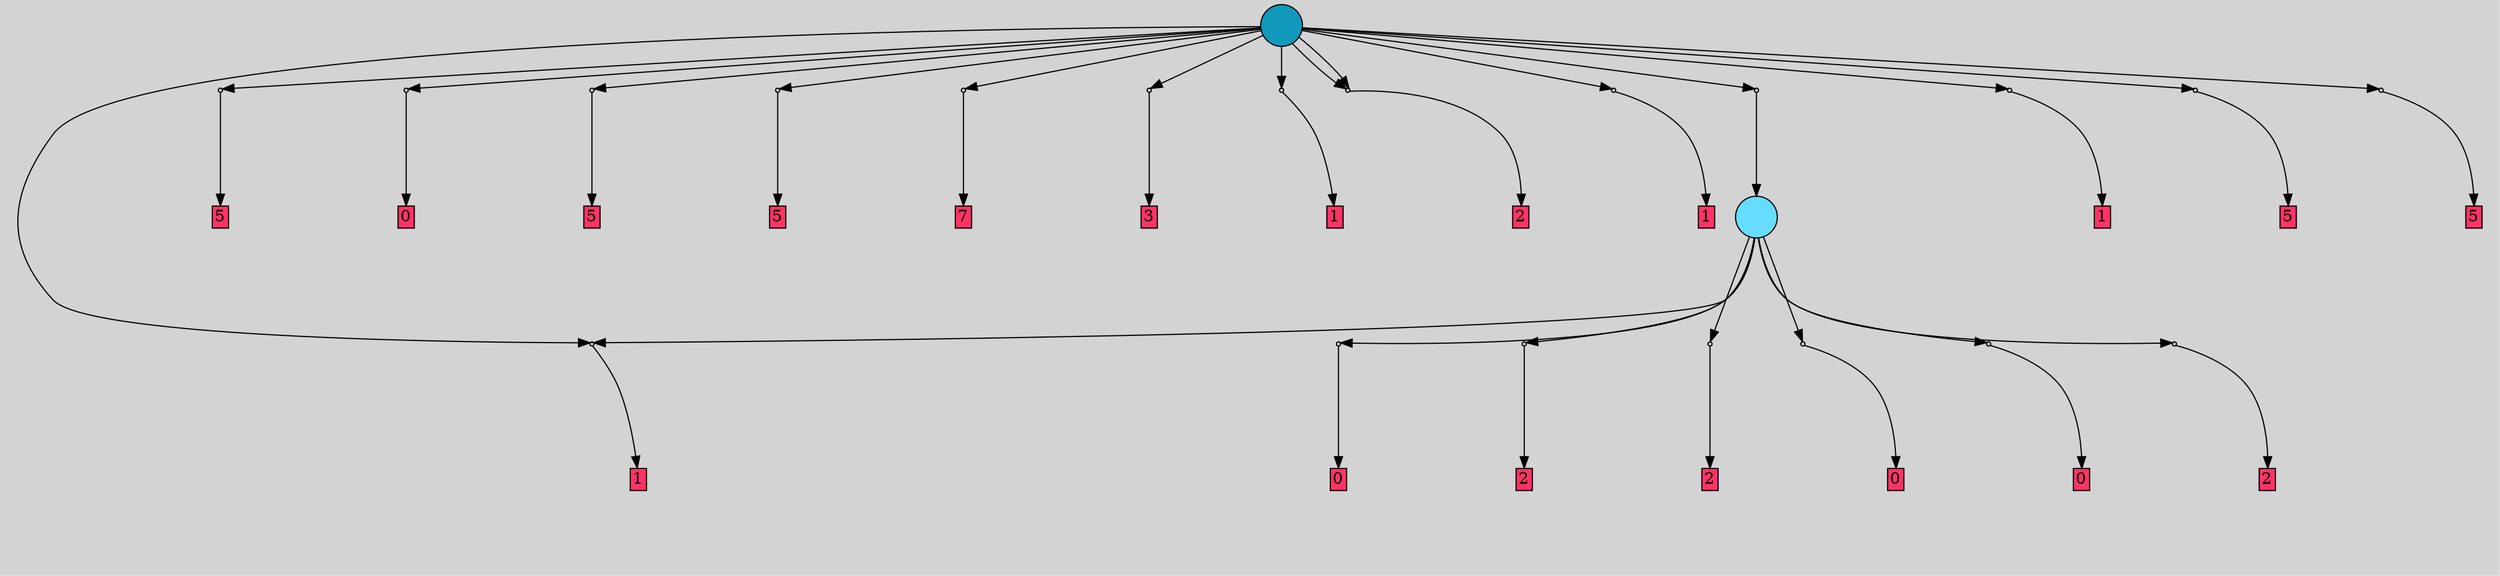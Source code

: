 // File exported with GEGELATI v1.3.1
// On the 2024-07-07 18:25:41
// With the MARL::MarlTPGGraphDotExporter
digraph{
	graph[pad = "0.212, 0.055" bgcolor = lightgray]
	node[shape=circle style = filled label = ""]
		T28 [fillcolor="#66ddff"]
		T122 [fillcolor="#1199bb"]
		P2911 [fillcolor="#cccccc" shape=point] //
		I2911 [shape=box style=invis label="2|3&1|0#0|6&#92;n3|6&2|6#0|0&#92;n6|4&4|6#3|7&#92;n7|5&4|2#0|6&#92;n1|1&3|4#0|1&#92;n2|6&1|3#0|4&#92;n6|3&3|6#3|3&#92;n4|1&0|3#0|5&#92;n1|0&2|5#0|5&#92;n"]
		P2911 -> I2911[style=invis]
		A2489 [fillcolor="#ff3366" shape=box margin=0.03 width=0 height=0 label="0"]
		T28 -> P2911 -> A2489
		P2912 [fillcolor="#cccccc" shape=point] //
		I2912 [shape=box style=invis label="6|2&1|0#2|1&#92;n7|1&2|0#0|5&#92;n3|0&3|1#2|7&#92;n8|0&2|4#0|3&#92;n5|6&0|0#3|5&#92;n6|4&4|4#3|3&#92;n3|0&1|3#0|6&#92;n3|6&4|4#2|1&#92;n7|2&3|7#4|0&#92;n"]
		P2912 -> I2912[style=invis]
		A2490 [fillcolor="#ff3366" shape=box margin=0.03 width=0 height=0 label="1"]
		T28 -> P2912 -> A2490
		P2913 [fillcolor="#cccccc" shape=point] //
		I2913 [shape=box style=invis label="2|7&2|4#0|1&#92;n7|0&2|7#0|0&#92;n1|7&3|0#3|4&#92;n0|7&1|5#2|4&#92;n1|4&2|2#2|2&#92;n7|4&2|1#4|3&#92;n"]
		P2913 -> I2913[style=invis]
		A2491 [fillcolor="#ff3366" shape=box margin=0.03 width=0 height=0 label="2"]
		T28 -> P2913 -> A2491
		P2914 [fillcolor="#cccccc" shape=point] //
		I2914 [shape=box style=invis label="7|0&2|7#0|0&#92;n1|7&3|0#3|4&#92;n2|7&2|4#0|1&#92;n1|4&2|1#2|2&#92;n7|4&2|1#4|3&#92;n"]
		P2914 -> I2914[style=invis]
		A2492 [fillcolor="#ff3366" shape=box margin=0.03 width=0 height=0 label="2"]
		T28 -> P2914 -> A2492
		P2915 [fillcolor="#cccccc" shape=point] //
		I2915 [shape=box style=invis label="2|3&1|0#0|6&#92;n1|1&3|4#0|1&#92;n6|4&4|6#3|7&#92;n4|1&0|3#0|5&#92;n3|6&2|6#0|0&#92;n2|6&1|3#0|4&#92;n6|3&3|6#3|3&#92;n0|5&4|2#0|6&#92;n1|0&2|5#0|1&#92;n3|3&4|7#2|2&#92;n"]
		P2915 -> I2915[style=invis]
		A2493 [fillcolor="#ff3366" shape=box margin=0.03 width=0 height=0 label="0"]
		T28 -> P2915 -> A2493
		P2916 [fillcolor="#cccccc" shape=point] //
		I2916 [shape=box style=invis label="1|1&3|4#0|1&#92;n3|3&1|0#0|6&#92;n6|4&4|6#3|7&#92;n7|5&4|2#0|6&#92;n3|6&2|6#0|0&#92;n2|6&1|3#0|4&#92;n6|3&3|6#3|3&#92;n4|1&0|3#0|5&#92;n1|0&2|5#0|1&#92;n"]
		P2916 -> I2916[style=invis]
		A2494 [fillcolor="#ff3366" shape=box margin=0.03 width=0 height=0 label="0"]
		T28 -> P2916 -> A2494
		P2917 [fillcolor="#cccccc" shape=point] //
		I2917 [shape=box style=invis label="4|4&1|2#2|7&#92;n2|4&4|2#2|0&#92;n4|7&2|5#1|6&#92;n1|5&4|5#3|0&#92;n4|7&0|3#4|0&#92;n3|1&2|2#1|0&#92;n"]
		P2917 -> I2917[style=invis]
		A2495 [fillcolor="#ff3366" shape=box margin=0.03 width=0 height=0 label="2"]
		T28 -> P2917 -> A2495
		P2918 [fillcolor="#cccccc" shape=point] //
		I2918 [shape=box style=invis label="8|2&4|0#1|4&#92;n1|0&3|0#2|4&#92;n3|3&3|6#3|7&#92;n"]
		P2918 -> I2918[style=invis]
		A2496 [fillcolor="#ff3366" shape=box margin=0.03 width=0 height=0 label="5"]
		T122 -> P2918 -> A2496
		P2919 [fillcolor="#cccccc" shape=point] //
		I2919 [shape=box style=invis label="4|1&0|3#0|5&#92;n1|1&3|4#0|1&#92;n6|3&4|6#3|3&#92;n6|4&4|6#3|7&#92;n7|1&4|2#0|6&#92;n3|3&1|0#0|6&#92;n4|3&4|7#0|1&#92;n1|0&2|5#0|1&#92;n"]
		P2919 -> I2919[style=invis]
		A2497 [fillcolor="#ff3366" shape=box margin=0.03 width=0 height=0 label="0"]
		T122 -> P2919 -> A2497
		P2920 [fillcolor="#cccccc" shape=point] //
		I2920 [shape=box style=invis label="1|3&1|3#1|0&#92;n8|2&0|1#4|6&#92;n6|0&3|7#4|4&#92;n4|5&3|7#3|4&#92;n3|1&2|2#0|5&#92;n"]
		P2920 -> I2920[style=invis]
		A2498 [fillcolor="#ff3366" shape=box margin=0.03 width=0 height=0 label="5"]
		T122 -> P2920 -> A2498
		P2921 [fillcolor="#cccccc" shape=point] //
		I2921 [shape=box style=invis label="8|2&4|1#4|3&#92;n4|2&3|4#2|5&#92;n1|0&2|1#2|0&#92;n"]
		P2921 -> I2921[style=invis]
		A2499 [fillcolor="#ff3366" shape=box margin=0.03 width=0 height=0 label="5"]
		T122 -> P2921 -> A2499
		P2922 [fillcolor="#cccccc" shape=point] //
		I2922 [shape=box style=invis label="1|1&1|1#2|4&#92;n1|3&4|3#2|5&#92;n2|4&1|4#2|5&#92;n1|1&3|1#0|0&#92;n2|0&3|3#3|4&#92;n6|0&0|2#1|4&#92;n6|1&0|7#4|3&#92;n2|2&0|5#1|3&#92;n5|4&0|7#3|0&#92;n"]
		P2922 -> I2922[style=invis]
		A2500 [fillcolor="#ff3366" shape=box margin=0.03 width=0 height=0 label="7"]
		T122 -> P2922 -> A2500
		P2923 [fillcolor="#cccccc" shape=point] //
		I2923 [shape=box style=invis label="2|3&1|0#1|4&#92;n0|2&0|6#2|2&#92;n2|0&2|2#4|3&#92;n0|2&2|1#0|5&#92;n"]
		P2923 -> I2923[style=invis]
		A2501 [fillcolor="#ff3366" shape=box margin=0.03 width=0 height=0 label="3"]
		T122 -> P2923 -> A2501
		P2924 [fillcolor="#cccccc" shape=point] //
		I2924 [shape=box style=invis label="6|3&1|0#2|1&#92;n3|0&1|3#0|6&#92;n5|6&0|0#3|5&#92;n8|0&2|4#0|3&#92;n3|0&3|1#2|7&#92;n7|5&4|0#1|1&#92;n7|1&2|0#0|5&#92;n7|2&3|7#4|0&#92;n"]
		P2924 -> I2924[style=invis]
		A2502 [fillcolor="#ff3366" shape=box margin=0.03 width=0 height=0 label="1"]
		T122 -> P2924 -> A2502
		P2925 [fillcolor="#cccccc" shape=point] //
		I2925 [shape=box style=invis label="2|0&2|7#4|1&#92;n"]
		P2925 -> I2925[style=invis]
		A2503 [fillcolor="#ff3366" shape=box margin=0.03 width=0 height=0 label="2"]
		T122 -> P2925 -> A2503
		P2926 [fillcolor="#cccccc" shape=point] //
		I2926 [shape=box style=invis label="6|2&1|0#2|1&#92;n7|1&3|7#4|0&#92;n6|4&4|4#3|3&#92;n5|6&0|0#3|5&#92;n7|1&2|0#0|5&#92;n3|0&1|3#0|6&#92;n2|6&2|4#0|6&#92;n3|0&3|1#2|7&#92;n"]
		P2926 -> I2926[style=invis]
		A2504 [fillcolor="#ff3366" shape=box margin=0.03 width=0 height=0 label="1"]
		T122 -> P2926 -> A2504
		P2927 [fillcolor="#cccccc" shape=point] //
		I2927 [shape=box style=invis label="6|1&0|7#4|3&#92;n5|4&0|7#3|4&#92;n8|7&2|0#3|0&#92;n2|1&0|1#2|4&#92;n1|2&0|4#1|3&#92;n6|0&0|2#1|4&#92;n2|3&0|0#3|7&#92;n3|2&0|4#0|3&#92;n"]
		P2927 -> I2927[style=invis]
		T122 -> P2927 -> T28
		T122 -> P2912
		P2928 [fillcolor="#cccccc" shape=point] //
		I2928 [shape=box style=invis label="6|2&1|0#2|1&#92;n7|1&3|7#4|0&#92;n6|4&4|4#3|3&#92;n5|6&0|0#3|5&#92;n3|0&3|1#2|7&#92;n3|0&1|3#0|6&#92;n2|6&0|4#0|6&#92;n7|1&2|0#0|5&#92;n"]
		P2928 -> I2928[style=invis]
		A2505 [fillcolor="#ff3366" shape=box margin=0.03 width=0 height=0 label="1"]
		T122 -> P2928 -> A2505
		P2929 [fillcolor="#cccccc" shape=point] //
		I2929 [shape=box style=invis label="5|0&4|3#0|3&#92;n"]
		P2929 -> I2929[style=invis]
		A2506 [fillcolor="#ff3366" shape=box margin=0.03 width=0 height=0 label="5"]
		T122 -> P2929 -> A2506
		P2930 [fillcolor="#cccccc" shape=point] //
		I2930 [shape=box style=invis label="1|5&0|5#3|5&#92;n8|7&1|1#1|1&#92;n0|0&2|1#2|5&#92;n8|2&4|2#3|1&#92;n"]
		P2930 -> I2930[style=invis]
		A2507 [fillcolor="#ff3366" shape=box margin=0.03 width=0 height=0 label="5"]
		T122 -> P2930 -> A2507
		T122 -> P2925
		{ rank= same T122 }
}
